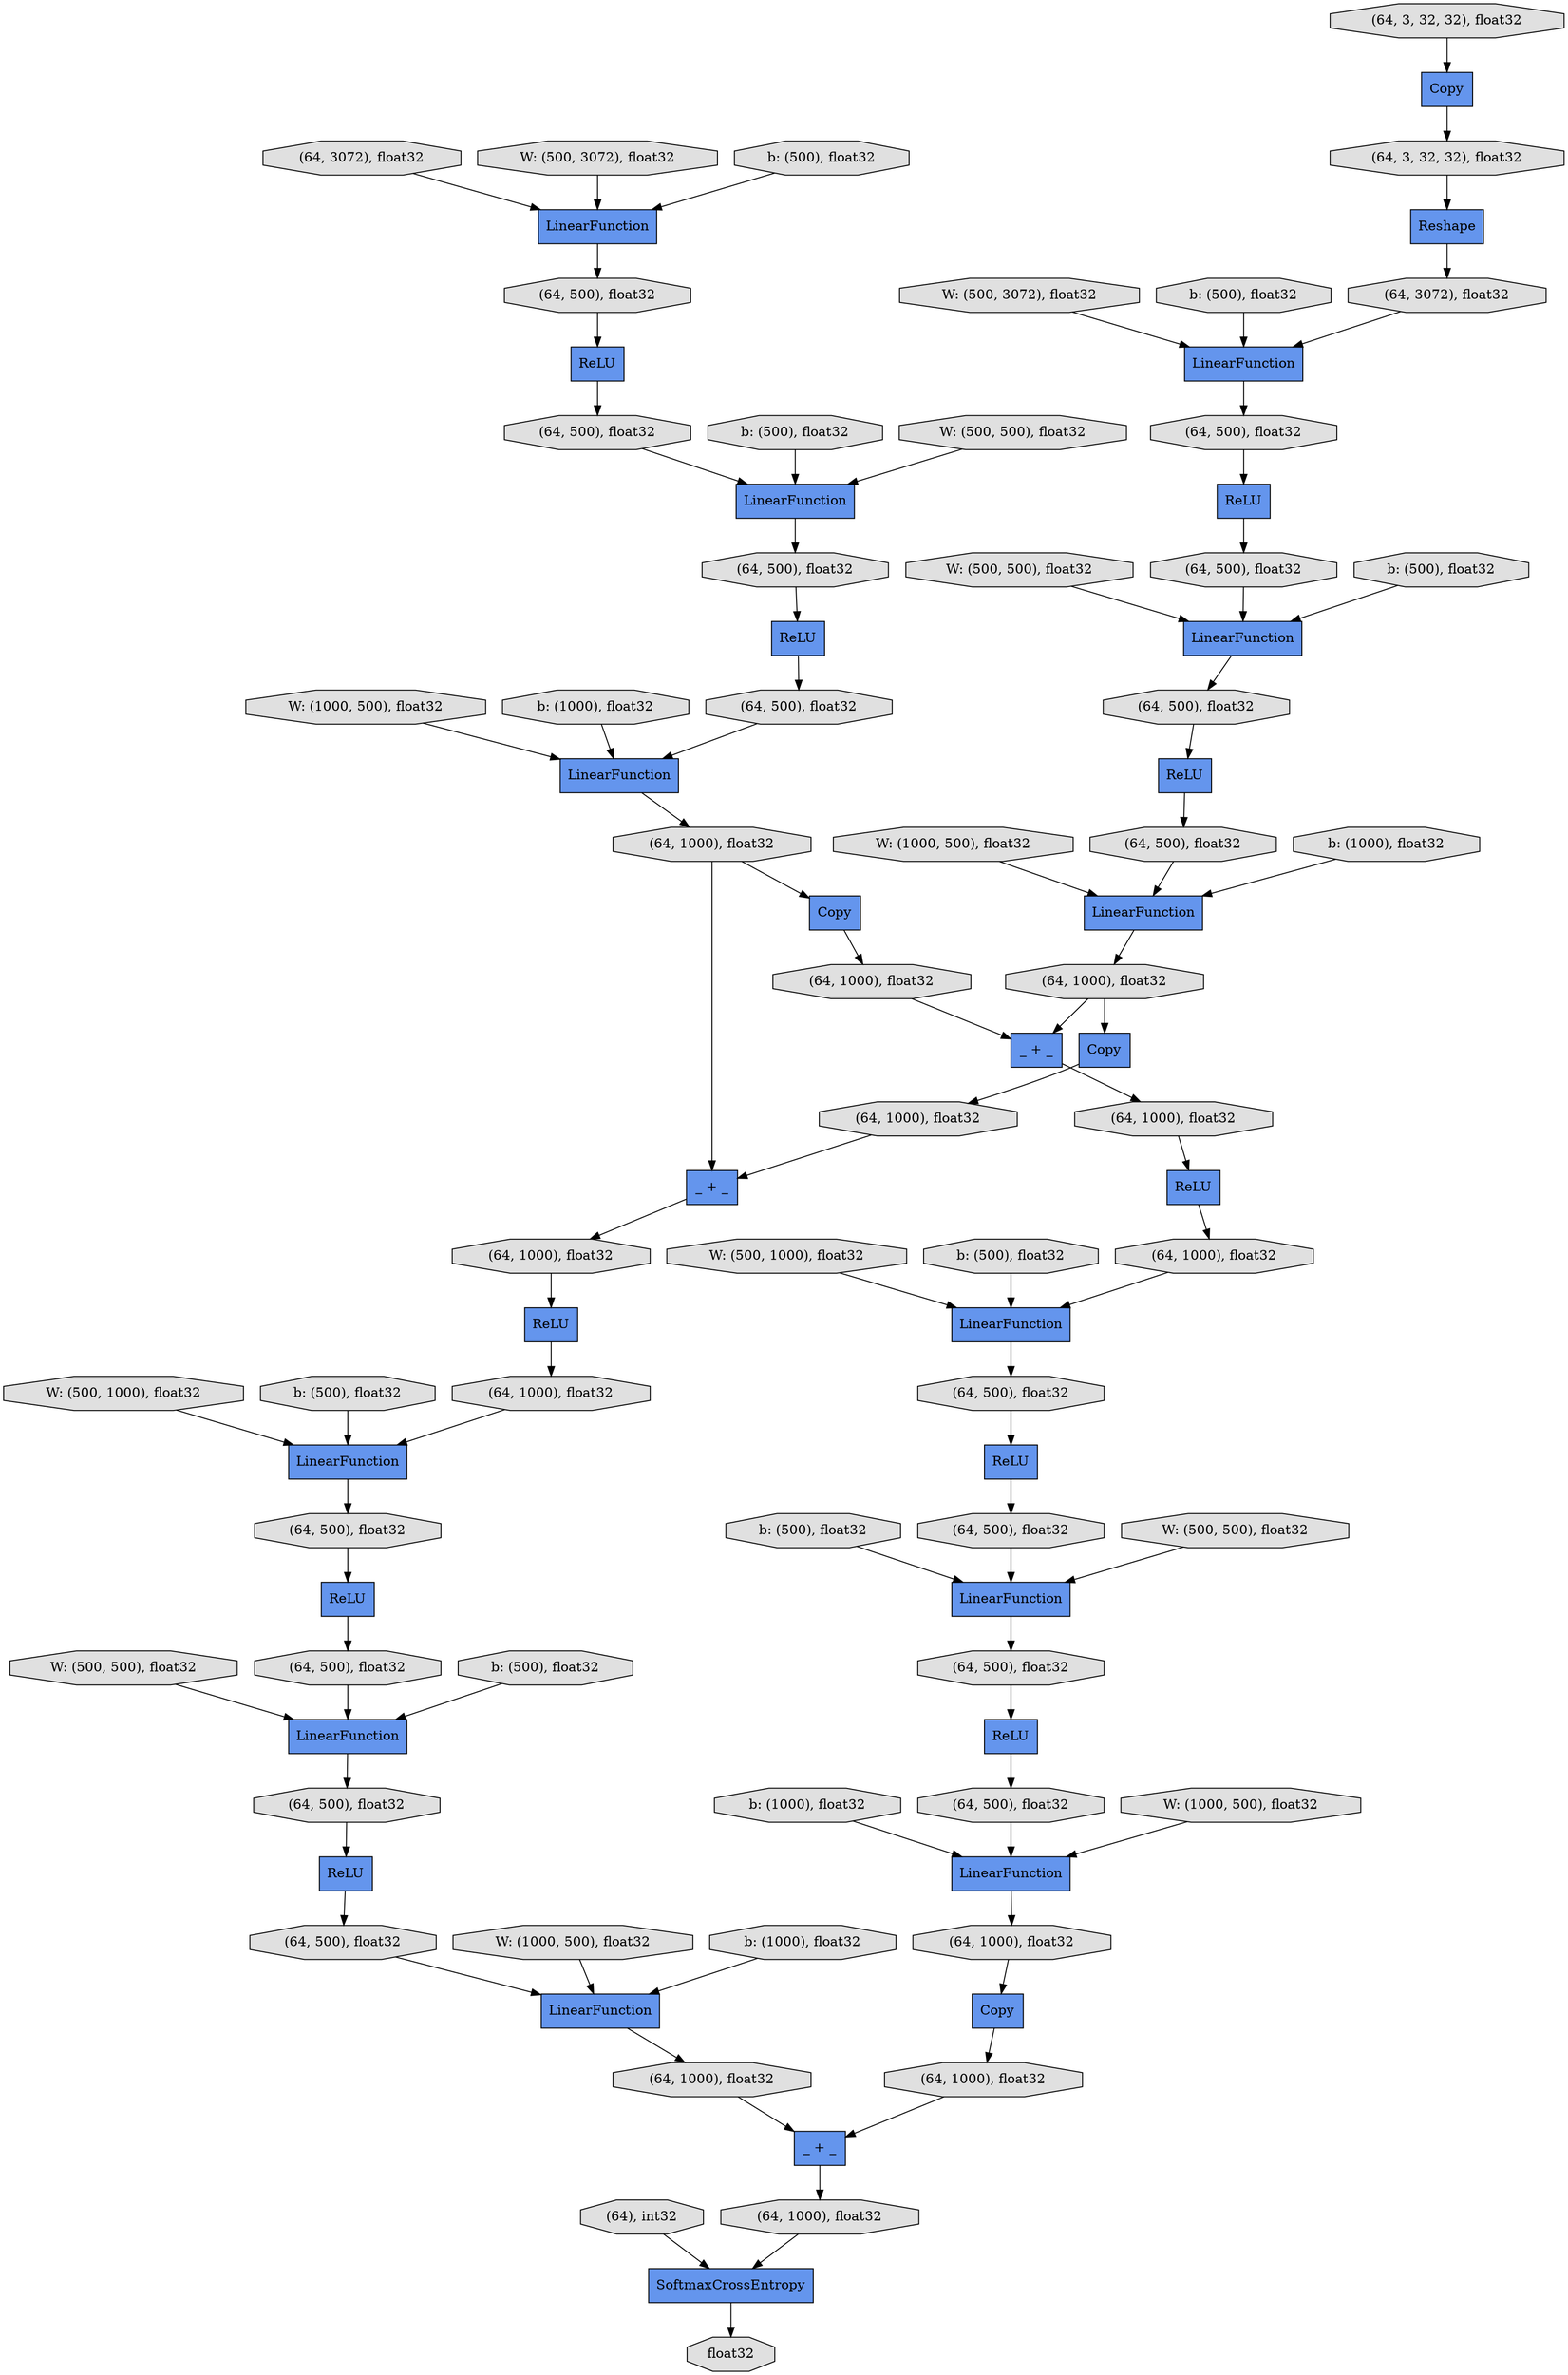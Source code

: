 digraph graphname{rankdir=TB;23040196854000 [label="(64, 1000), float32",shape="octagon",fillcolor="#E0E0E0",style="filled"];23040196854056 [label="_ + _",shape="record",fillcolor="#6495ED",style="filled"];23040196854280 [label="(64, 1000), float32",shape="octagon",fillcolor="#E0E0E0",style="filled"];23040196854392 [label="(64), int32",shape="octagon",fillcolor="#E0E0E0",style="filled"];23040196854504 [label="(64, 1000), float32",shape="octagon",fillcolor="#E0E0E0",style="filled"];23040196854728 [label="LinearFunction",shape="record",fillcolor="#6495ED",style="filled"];23040196854896 [label="ReLU",shape="record",fillcolor="#6495ED",style="filled"];23040196855008 [label="(64, 500), float32",shape="octagon",fillcolor="#E0E0E0",style="filled"];23040196855288 [label="(64, 500), float32",shape="octagon",fillcolor="#E0E0E0",style="filled"];23040196855400 [label="LinearFunction",shape="record",fillcolor="#6495ED",style="filled"];23040196855568 [label="ReLU",shape="record",fillcolor="#6495ED",style="filled"];23040196855680 [label="(64, 500), float32",shape="octagon",fillcolor="#E0E0E0",style="filled"];23040196855960 [label="(64, 500), float32",shape="octagon",fillcolor="#E0E0E0",style="filled"];23040196856072 [label="LinearFunction",shape="record",fillcolor="#6495ED",style="filled"];23040196856240 [label="LinearFunction",shape="record",fillcolor="#6495ED",style="filled"];23040309419984 [label="b: (1000), float32",shape="octagon",fillcolor="#E0E0E0",style="filled"];23040196856352 [label="(64, 1000), float32",shape="octagon",fillcolor="#E0E0E0",style="filled"];23040196856520 [label="ReLU",shape="record",fillcolor="#6495ED",style="filled"];23040196856632 [label="(64, 500), float32",shape="octagon",fillcolor="#E0E0E0",style="filled"];23040196856912 [label="(64, 500), float32",shape="octagon",fillcolor="#E0E0E0",style="filled"];23040196857024 [label="LinearFunction",shape="record",fillcolor="#6495ED",style="filled"];23040202509616 [label="(64, 3072), float32",shape="octagon",fillcolor="#E0E0E0",style="filled"];23040196857192 [label="ReLU",shape="record",fillcolor="#6495ED",style="filled"];23040202509728 [label="(64, 500), float32",shape="octagon",fillcolor="#E0E0E0",style="filled"];23040196857304 [label="(64, 500), float32",shape="octagon",fillcolor="#E0E0E0",style="filled"];23040202509896 [label="ReLU",shape="record",fillcolor="#6495ED",style="filled"];23040196857472 [label="Copy",shape="record",fillcolor="#6495ED",style="filled"];23040202509952 [label="LinearFunction",shape="record",fillcolor="#6495ED",style="filled"];23040196857584 [label="(64, 500), float32",shape="octagon",fillcolor="#E0E0E0",style="filled"];23040196857696 [label="LinearFunction",shape="record",fillcolor="#6495ED",style="filled"];23040196866120 [label="_ + _",shape="record",fillcolor="#6495ED",style="filled"];23040309416008 [label="W: (500, 1000), float32",shape="octagon",fillcolor="#E0E0E0",style="filled"];23040196800584 [label="LinearFunction",shape="record",fillcolor="#6495ED",style="filled"];23040196866232 [label="(64, 1000), float32",shape="octagon",fillcolor="#E0E0E0",style="filled"];23040196800696 [label="(64, 500), float32",shape="octagon",fillcolor="#E0E0E0",style="filled"];23040309326064 [label="Copy",shape="record",fillcolor="#6495ED",style="filled"];23040309375216 [label="W: (1000, 500), float32",shape="octagon",fillcolor="#E0E0E0",style="filled"];23040196866344 [label="(64, 1000), float32",shape="octagon",fillcolor="#E0E0E0",style="filled"];23040196800808 [label="ReLU",shape="record",fillcolor="#6495ED",style="filled"];23040309416288 [label="b: (500), float32",shape="octagon",fillcolor="#E0E0E0",style="filled"];23040196800920 [label="(64, 500), float32",shape="octagon",fillcolor="#E0E0E0",style="filled"];23040196866568 [label="(64, 1000), float32",shape="octagon",fillcolor="#E0E0E0",style="filled"];23040309375496 [label="b: (1000), float32",shape="octagon",fillcolor="#E0E0E0",style="filled"];23040196866624 [label="float32",shape="octagon",fillcolor="#E0E0E0",style="filled"];23040196801088 [label="Copy",shape="record",fillcolor="#6495ED",style="filled"];23040309416624 [label="W: (500, 500), float32",shape="octagon",fillcolor="#E0E0E0",style="filled"];23040196801200 [label="(64, 500), float32",shape="octagon",fillcolor="#E0E0E0",style="filled"];23040309326624 [label="ReLU",shape="record",fillcolor="#6495ED",style="filled"];23040196801312 [label="LinearFunction",shape="record",fillcolor="#6495ED",style="filled"];23040309416904 [label="b: (500), float32",shape="octagon",fillcolor="#E0E0E0",style="filled"];23040196801592 [label="(64, 1000), float32",shape="octagon",fillcolor="#E0E0E0",style="filled"];23040196801704 [label="(64, 3, 32, 32), float32",shape="octagon",fillcolor="#E0E0E0",style="filled"];23040196801760 [label="Copy",shape="record",fillcolor="#6495ED",style="filled"];23040309417240 [label="W: (1000, 500), float32",shape="octagon",fillcolor="#E0E0E0",style="filled"];23040196801816 [label="(64, 3, 32, 32), float32",shape="octagon",fillcolor="#E0E0E0",style="filled"];23040309417520 [label="b: (1000), float32",shape="octagon",fillcolor="#E0E0E0",style="filled"];23040309376616 [label="W: (500, 3072), float32",shape="octagon",fillcolor="#E0E0E0",style="filled"];23040196802208 [label="Reshape",shape="record",fillcolor="#6495ED",style="filled"];23040196802320 [label="ReLU",shape="record",fillcolor="#6495ED",style="filled"];23040309376896 [label="b: (500), float32",shape="octagon",fillcolor="#E0E0E0",style="filled"];23040196802432 [label="(64, 3072), float32",shape="octagon",fillcolor="#E0E0E0",style="filled"];23040196802488 [label="LinearFunction",shape="record",fillcolor="#6495ED",style="filled"];23040309377232 [label="W: (500, 500), float32",shape="octagon",fillcolor="#E0E0E0",style="filled"];23040196802768 [label="(64, 500), float32",shape="octagon",fillcolor="#E0E0E0",style="filled"];23040309328192 [label="b: (500), float32",shape="octagon",fillcolor="#E0E0E0",style="filled"];23040196802936 [label="(64, 500), float32",shape="octagon",fillcolor="#E0E0E0",style="filled"];23040309418472 [label="W: (500, 1000), float32",shape="octagon",fillcolor="#E0E0E0",style="filled"];23040196803048 [label="LinearFunction",shape="record",fillcolor="#6495ED",style="filled"];23040309377512 [label="b: (500), float32",shape="octagon",fillcolor="#E0E0E0",style="filled"];23040196803216 [label="ReLU",shape="record",fillcolor="#6495ED",style="filled"];23040309418752 [label="b: (500), float32",shape="octagon",fillcolor="#E0E0E0",style="filled"];23040196803328 [label="(64, 500), float32",shape="octagon",fillcolor="#E0E0E0",style="filled"];23040309377848 [label="W: (1000, 500), float32",shape="octagon",fillcolor="#E0E0E0",style="filled"];23040309328808 [label="_ + _",shape="record",fillcolor="#6495ED",style="filled"];23040196803608 [label="(64, 500), float32",shape="octagon",fillcolor="#E0E0E0",style="filled"];23040309419088 [label="W: (500, 500), float32",shape="octagon",fillcolor="#E0E0E0",style="filled"];23040309378128 [label="b: (1000), float32",shape="octagon",fillcolor="#E0E0E0",style="filled"];23040196803720 [label="LinearFunction",shape="record",fillcolor="#6495ED",style="filled"];23040309419368 [label="b: (500), float32",shape="octagon",fillcolor="#E0E0E0",style="filled"];23040309329256 [label="ReLU",shape="record",fillcolor="#6495ED",style="filled"];23040196804000 [label="(64, 1000), float32",shape="octagon",fillcolor="#E0E0E0",style="filled"];23041682922912 [label="W: (500, 3072), float32",shape="octagon",fillcolor="#E0E0E0",style="filled"];23040196804056 [label="(64, 1000), float32",shape="octagon",fillcolor="#E0E0E0",style="filled"];23040309329816 [label="b: (500), float32",shape="octagon",fillcolor="#E0E0E0",style="filled"];23040309419704 [label="W: (1000, 500), float32",shape="octagon",fillcolor="#E0E0E0",style="filled"];23040309329648 [label="(64, 1000), float32",shape="octagon",fillcolor="#E0E0E0",style="filled"];23040309329704 [label="W: (500, 500), float32",shape="octagon",fillcolor="#E0E0E0",style="filled"];23040196804504 [label="SoftmaxCrossEntropy",shape="record",fillcolor="#6495ED",style="filled"];23040196804560 [label="(64, 1000), float32",shape="octagon",fillcolor="#E0E0E0",style="filled"];23040196866344 -> 23040196866120;23040196854392 -> 23040196804504;23040309375216 -> 23040196801312;23040196802320 -> 23040196802936;23040309417520 -> 23040196856072;23040309377232 -> 23040196803048;23040309328808 -> 23040309329648;23040202509616 -> 23040202509952;23040309416008 -> 23040196854728;23040309329648 -> 23040309326624;23040196855680 -> 23040196855568;23040196854504 -> 23040196856240;23040196855960 -> 23040196856072;23040196857472 -> 23040196866344;23040196857024 -> 23040196857304;23040309417240 -> 23040196856072;23040196802432 -> 23040196802488;23040309376896 -> 23040196802488;23040196802768 -> 23040196802320;23040196856632 -> 23040196856520;23040309377512 -> 23040196803048;23040196801592 -> 23040309328808;23040196866120 -> 23040196866568;23040196857584 -> 23040196857696;23040196802936 -> 23040196803048;23040196801704 -> 23040196801088;23040196856912 -> 23040196857024;23040196802488 -> 23040196802768;23040196857304 -> 23040196857192;23040202509728 -> 23040202509896;23040196803048 -> 23040196803328;23040309376616 -> 23040196802488;23040309326064 -> 23040196854000;23040202509896 -> 23040196800696;23040196800696 -> 23040196800584;23040196803328 -> 23040196803216;23040309416288 -> 23040196854728;23040196803720 -> 23040196804000;23040309377848 -> 23040196803720;23040196854056 -> 23040196854280;23040196803216 -> 23040196803608;23040196855008 -> 23040196854896;23040196856072 -> 23040196856352;23040309329704 -> 23040196800584;23040309419984 -> 23040196857696;23040196803608 -> 23040196803720;23040202509952 -> 23040202509728;23040196804560 -> 23040196854728;23041682922912 -> 23040202509952;23040196856352 -> 23040196866120;23040309378128 -> 23040196803720;23040196804000 -> 23040196854056;23040196854280 -> 23040309329256;23040196801816 -> 23040196802208;23040196857696 -> 23040196866232;23040196801200 -> 23040196801312;23040309416904 -> 23040196855400;23040196801592 -> 23040309326064;23040196800920 -> 23040196800808;23040196801088 -> 23040196801816;23040196802208 -> 23040196802432;23040196855400 -> 23040196855680;23040309329816 -> 23040202509952;23040196804056 -> 23040309328808;23040196800808 -> 23040196801200;23040196801760 -> 23040196804056;23040196856520 -> 23040196856912;23040196804000 -> 23040196801760;23040309375496 -> 23040196801312;23040309329256 -> 23040196854504;23040309418752 -> 23040196856240;23040309418472 -> 23040196856240;23040196804504 -> 23040196866624;23040309419088 -> 23040196857024;23040196856240 -> 23040196856632;23040309419704 -> 23040196857696;23040196854728 -> 23040196855008;23040196854000 -> 23040196854056;23040309328192 -> 23040196800584;23040309416624 -> 23040196855400;23040196801312 -> 23040196801592;23040196855568 -> 23040196855960;23040196866568 -> 23040196804504;23040196866232 -> 23040196857472;23040196800584 -> 23040196800920;23040196854896 -> 23040196855288;23040196855288 -> 23040196855400;23040309419368 -> 23040196857024;23040196857192 -> 23040196857584;23040309326624 -> 23040196804560;}